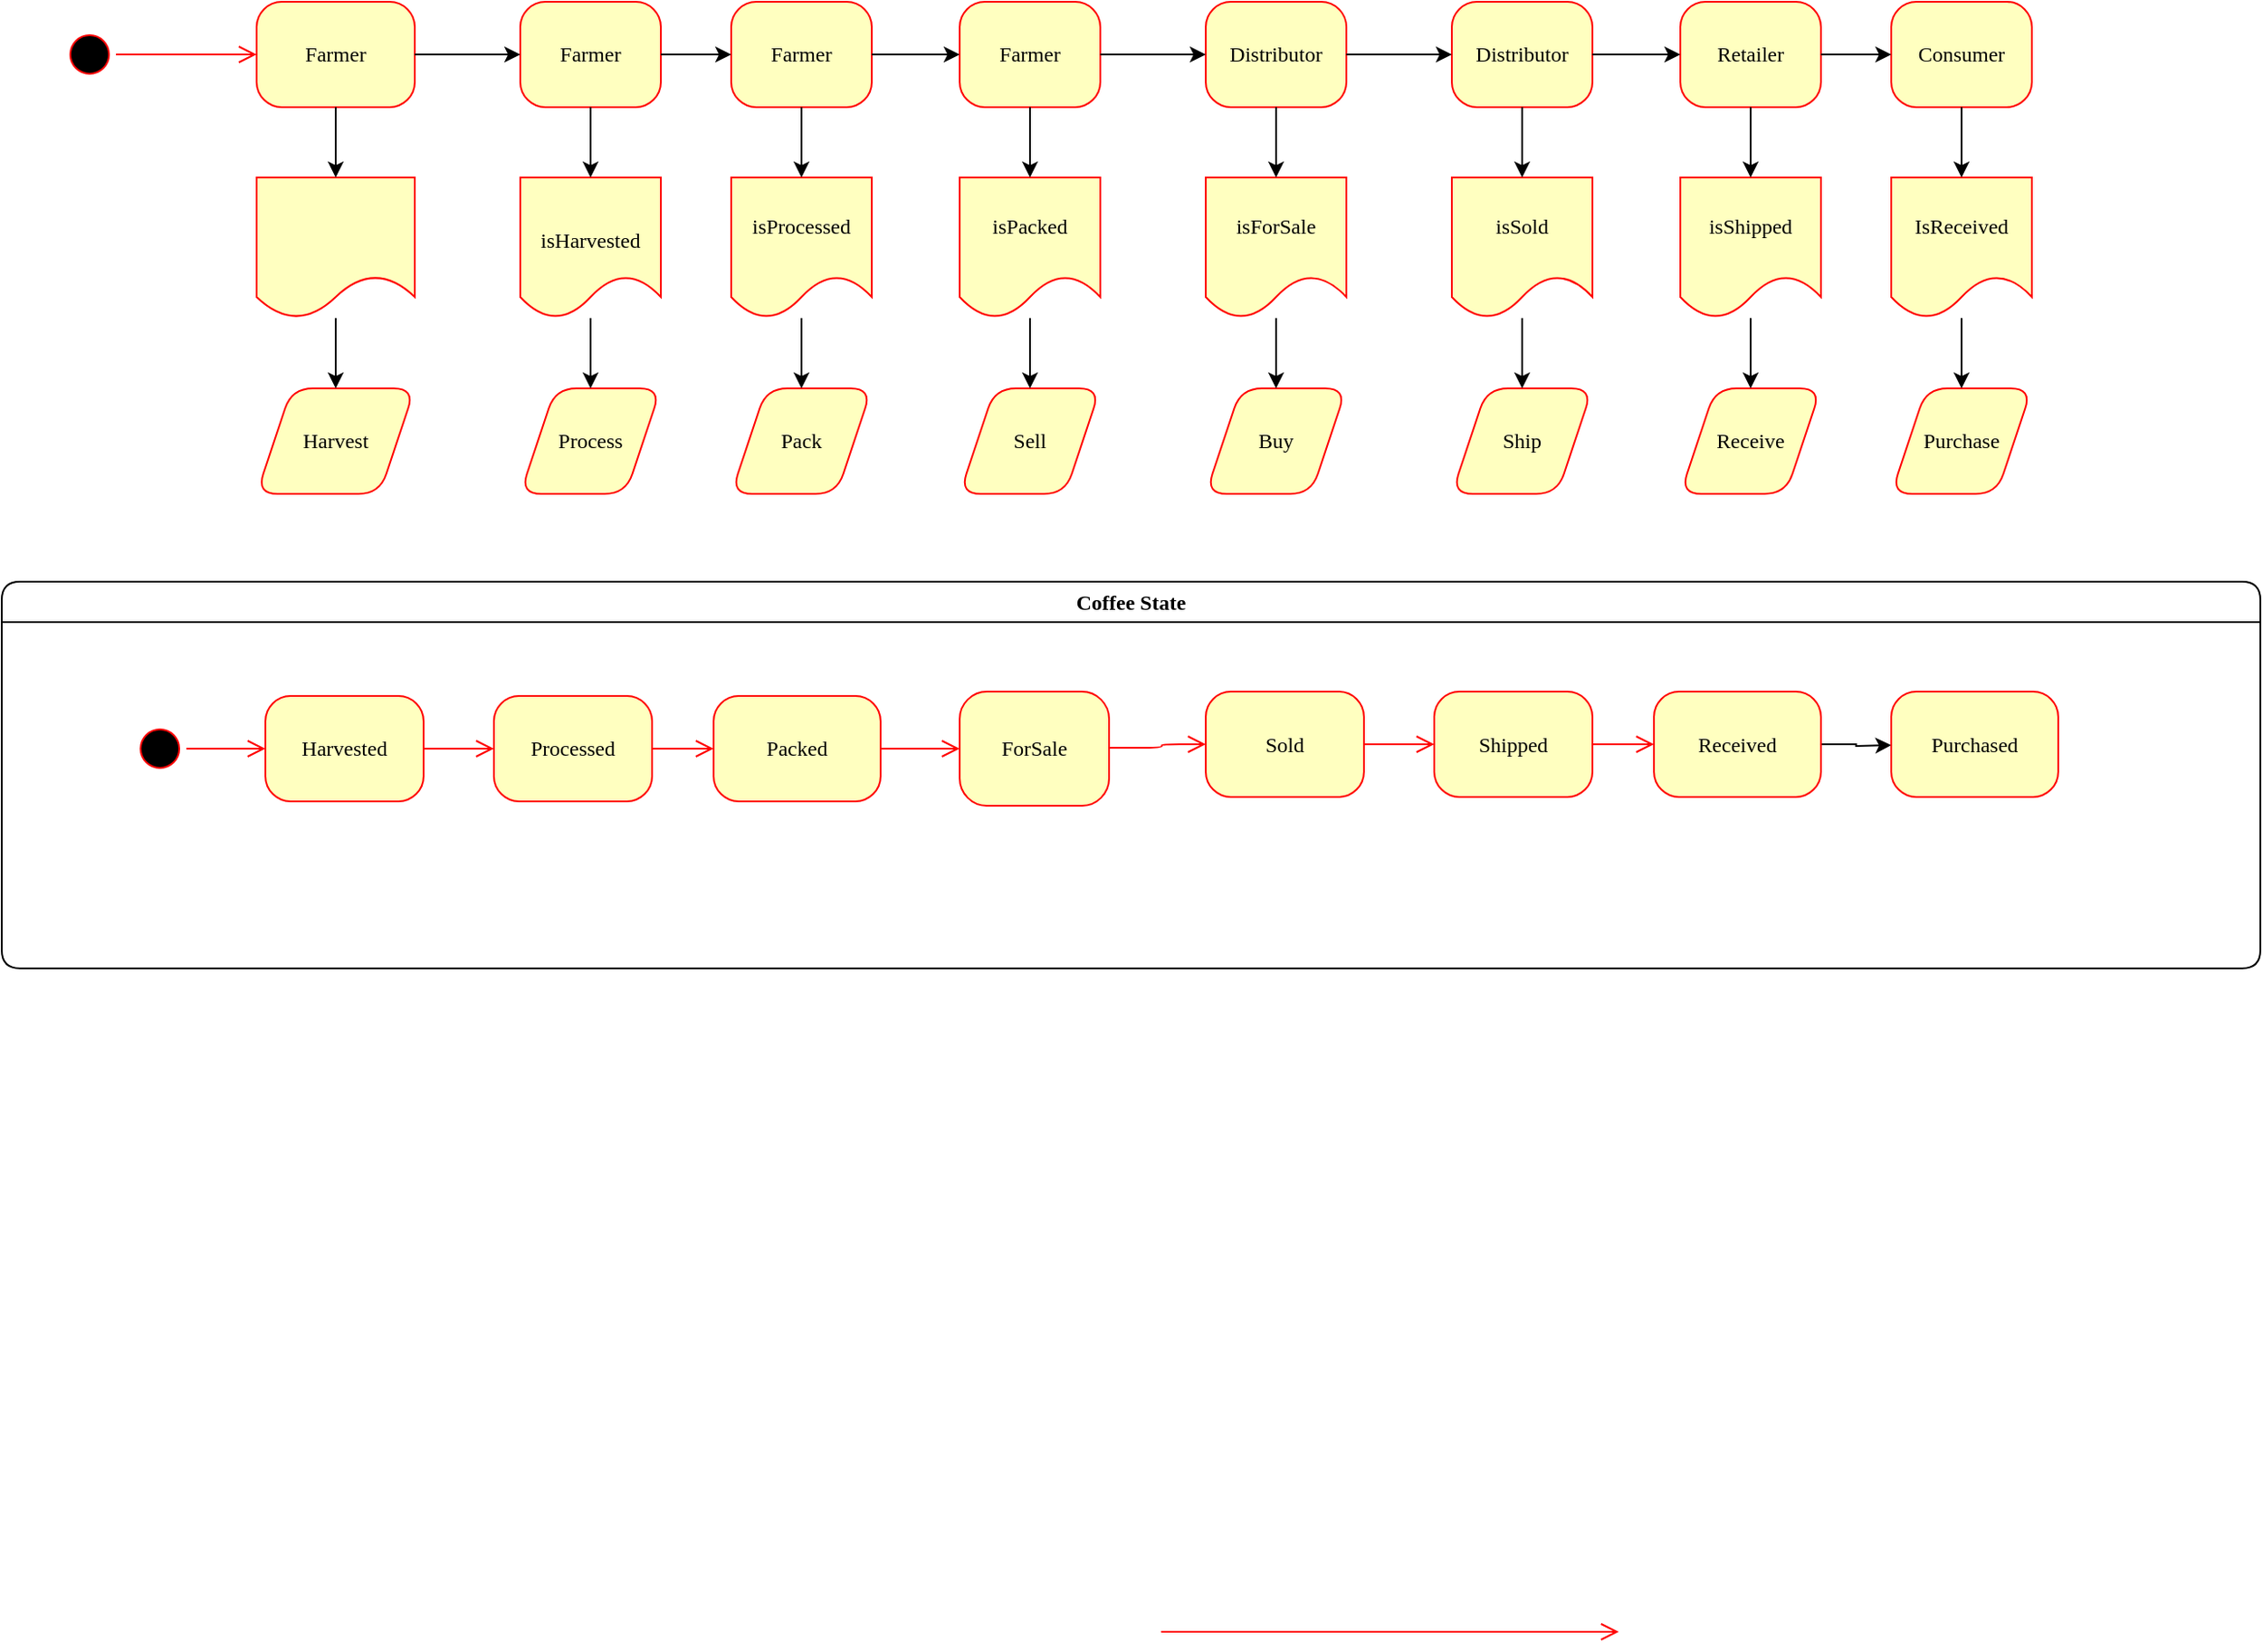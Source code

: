 <mxfile version="14.6.9" type="device"><diagram name="Page-1" id="58cdce13-f638-feb5-8d6f-7d28b1aa9fa0"><mxGraphModel dx="1042" dy="626" grid="1" gridSize="10" guides="1" tooltips="1" connect="1" arrows="1" fold="1" page="1" pageScale="1" pageWidth="1100" pageHeight="850" background="#ffffff" math="0" shadow="0"><root><mxCell id="0"/><mxCell id="1" parent="0"/><mxCell id="382b91b5511bd0f7-1" value="" style="ellipse;html=1;shape=startState;fillColor=#000000;strokeColor=#ff0000;rounded=1;shadow=0;comic=0;labelBackgroundColor=none;fontFamily=Verdana;fontSize=12;fontColor=#000000;align=center;direction=south;" parent="1" vertex="1"><mxGeometry x="130" y="135" width="30" height="30" as="geometry"/></mxCell><mxCell id="2a3bc250acf0617d-7" value="Coffee State" style="swimlane;whiteSpace=wrap;html=1;rounded=1;shadow=0;comic=0;labelBackgroundColor=none;strokeWidth=1;fontFamily=Verdana;fontSize=12;align=center;" parent="1" vertex="1"><mxGeometry x="95" y="450" width="1285" height="220" as="geometry"/></mxCell><mxCell id="3cde6dad864a17aa-10" style="edgeStyle=elbowEdgeStyle;html=1;labelBackgroundColor=none;endArrow=open;endSize=8;strokeColor=#ff0000;fontFamily=Verdana;fontSize=12;align=left;" parent="2a3bc250acf0617d-7" source="382b91b5511bd0f7-8" target="3cde6dad864a17aa-1" edge="1"><mxGeometry relative="1" as="geometry"/></mxCell><mxCell id="382b91b5511bd0f7-8" value="Harvested" style="rounded=1;whiteSpace=wrap;html=1;arcSize=24;fillColor=#ffffc0;strokeColor=#ff0000;shadow=0;comic=0;labelBackgroundColor=none;fontFamily=Verdana;fontSize=12;fontColor=#000000;align=center;" parent="2a3bc250acf0617d-7" vertex="1"><mxGeometry x="150" y="65" width="90" height="60" as="geometry"/></mxCell><mxCell id="3cde6dad864a17aa-9" style="edgeStyle=elbowEdgeStyle;html=1;labelBackgroundColor=none;endArrow=open;endSize=8;strokeColor=#ff0000;fontFamily=Verdana;fontSize=12;align=left;" parent="2a3bc250acf0617d-7" source="2a3bc250acf0617d-3" target="382b91b5511bd0f7-8" edge="1"><mxGeometry relative="1" as="geometry"/></mxCell><mxCell id="2a3bc250acf0617d-3" value="" style="ellipse;html=1;shape=startState;fillColor=#000000;strokeColor=#ff0000;rounded=1;shadow=0;comic=0;labelBackgroundColor=none;fontFamily=Verdana;fontSize=12;fontColor=#000000;align=center;direction=south;" parent="2a3bc250acf0617d-7" vertex="1"><mxGeometry x="75" y="80" width="30" height="30" as="geometry"/></mxCell><mxCell id="3cde6dad864a17aa-11" style="edgeStyle=elbowEdgeStyle;html=1;labelBackgroundColor=none;endArrow=open;endSize=8;strokeColor=#ff0000;fontFamily=Verdana;fontSize=12;align=left;" parent="2a3bc250acf0617d-7" source="3cde6dad864a17aa-1" target="3cde6dad864a17aa-2" edge="1"><mxGeometry relative="1" as="geometry"/></mxCell><mxCell id="3cde6dad864a17aa-1" value="Processed" style="rounded=1;whiteSpace=wrap;html=1;arcSize=24;fillColor=#ffffc0;strokeColor=#ff0000;shadow=0;comic=0;labelBackgroundColor=none;fontFamily=Verdana;fontSize=12;fontColor=#000000;align=center;" parent="2a3bc250acf0617d-7" vertex="1"><mxGeometry x="280" y="65" width="90" height="60" as="geometry"/></mxCell><mxCell id="3cde6dad864a17aa-12" style="edgeStyle=elbowEdgeStyle;html=1;labelBackgroundColor=none;endArrow=open;endSize=8;strokeColor=#ff0000;fontFamily=Verdana;fontSize=12;align=left;" parent="2a3bc250acf0617d-7" source="3cde6dad864a17aa-2" edge="1"><mxGeometry relative="1" as="geometry"><mxPoint x="545" y="95" as="targetPoint"/></mxGeometry></mxCell><mxCell id="3cde6dad864a17aa-2" value="Packed" style="rounded=1;whiteSpace=wrap;html=1;arcSize=24;fillColor=#ffffc0;strokeColor=#ff0000;shadow=0;comic=0;labelBackgroundColor=none;fontFamily=Verdana;fontSize=12;fontColor=#000000;align=center;" parent="2a3bc250acf0617d-7" vertex="1"><mxGeometry x="405" y="65" width="95" height="60" as="geometry"/></mxCell><mxCell id="KyR7N6ISKIhivhMhjho0-1" value="ForSale" style="rounded=1;whiteSpace=wrap;html=1;arcSize=24;fillColor=#ffffc0;strokeColor=#ff0000;shadow=0;comic=0;labelBackgroundColor=none;fontFamily=Verdana;fontSize=12;fontColor=#000000;align=center;" parent="2a3bc250acf0617d-7" vertex="1"><mxGeometry x="545" y="62.5" width="85" height="65" as="geometry"/></mxCell><mxCell id="KyR7N6ISKIhivhMhjho0-5" value="Sold" style="rounded=1;whiteSpace=wrap;html=1;arcSize=24;fillColor=#ffffc0;strokeColor=#ff0000;shadow=0;comic=0;labelBackgroundColor=none;fontFamily=Verdana;fontSize=12;fontColor=#000000;align=center;" parent="2a3bc250acf0617d-7" vertex="1"><mxGeometry x="685" y="62.5" width="90" height="60" as="geometry"/></mxCell><mxCell id="KyR7N6ISKIhivhMhjho0-8" value="Shipped" style="rounded=1;whiteSpace=wrap;html=1;arcSize=24;fillColor=#ffffc0;strokeColor=#ff0000;shadow=0;comic=0;labelBackgroundColor=none;fontFamily=Verdana;fontSize=12;fontColor=#000000;align=center;" parent="2a3bc250acf0617d-7" vertex="1"><mxGeometry x="815" y="62.5" width="90" height="60" as="geometry"/></mxCell><mxCell id="KyR7N6ISKIhivhMhjho0-4" style="edgeStyle=elbowEdgeStyle;html=1;labelBackgroundColor=none;endArrow=open;endSize=8;strokeColor=#ff0000;fontFamily=Verdana;fontSize=12;align=left;" parent="2a3bc250acf0617d-7" source="KyR7N6ISKIhivhMhjho0-5" target="KyR7N6ISKIhivhMhjho0-8" edge="1"><mxGeometry relative="1" as="geometry"/></mxCell><mxCell id="KyR7N6ISKIhivhMhjho0-14" style="edgeStyle=orthogonalEdgeStyle;rounded=0;orthogonalLoop=1;jettySize=auto;html=1;exitX=1;exitY=0.5;exitDx=0;exitDy=0;" parent="2a3bc250acf0617d-7" source="KyR7N6ISKIhivhMhjho0-10" edge="1"><mxGeometry relative="1" as="geometry"><mxPoint x="1075" y="93" as="targetPoint"/></mxGeometry></mxCell><mxCell id="KyR7N6ISKIhivhMhjho0-10" value="Received" style="rounded=1;whiteSpace=wrap;html=1;arcSize=24;fillColor=#ffffc0;strokeColor=#ff0000;shadow=0;comic=0;labelBackgroundColor=none;fontFamily=Verdana;fontSize=12;fontColor=#000000;align=center;" parent="2a3bc250acf0617d-7" vertex="1"><mxGeometry x="940" y="62.5" width="95" height="60" as="geometry"/></mxCell><mxCell id="KyR7N6ISKIhivhMhjho0-7" style="edgeStyle=elbowEdgeStyle;html=1;labelBackgroundColor=none;endArrow=open;endSize=8;strokeColor=#ff0000;fontFamily=Verdana;fontSize=12;align=left;" parent="2a3bc250acf0617d-7" source="KyR7N6ISKIhivhMhjho0-8" target="KyR7N6ISKIhivhMhjho0-10" edge="1"><mxGeometry relative="1" as="geometry"/></mxCell><mxCell id="KyR7N6ISKIhivhMhjho0-12" style="edgeStyle=elbowEdgeStyle;html=1;labelBackgroundColor=none;endArrow=open;endSize=8;strokeColor=#ff0000;fontFamily=Verdana;fontSize=12;align=left;entryX=0;entryY=0.5;entryDx=0;entryDy=0;" parent="2a3bc250acf0617d-7" target="KyR7N6ISKIhivhMhjho0-5" edge="1"><mxGeometry relative="1" as="geometry"><mxPoint x="630" y="94.5" as="sourcePoint"/><mxPoint x="675" y="94.5" as="targetPoint"/><Array as="points"><mxPoint x="660" y="-45.5"/></Array></mxGeometry></mxCell><mxCell id="KyR7N6ISKIhivhMhjho0-13" style="edgeStyle=elbowEdgeStyle;html=1;labelBackgroundColor=none;endArrow=open;endSize=8;strokeColor=#ff0000;fontFamily=Verdana;fontSize=12;align=left;" parent="2a3bc250acf0617d-7" edge="1"><mxGeometry relative="1" as="geometry"><mxPoint x="880" y="597.5" as="sourcePoint"/><mxPoint x="920" y="597.5" as="targetPoint"/><Array as="points"><mxPoint x="655" y="95"/></Array></mxGeometry></mxCell><mxCell id="GxZil2pKTyynv6bOE1Kj-51" value="Purchased" style="rounded=1;whiteSpace=wrap;html=1;arcSize=24;fillColor=#ffffc0;strokeColor=#ff0000;shadow=0;comic=0;labelBackgroundColor=none;fontFamily=Verdana;fontSize=12;fontColor=#000000;align=center;" vertex="1" parent="2a3bc250acf0617d-7"><mxGeometry x="1075" y="62.5" width="95" height="60" as="geometry"/></mxCell><mxCell id="2a3bc250acf0617d-9" style="edgeStyle=orthogonalEdgeStyle;html=1;labelBackgroundColor=none;endArrow=open;endSize=8;strokeColor=#ff0000;fontFamily=Verdana;fontSize=12;align=left;" parent="1" source="382b91b5511bd0f7-1" target="382b91b5511bd0f7-6" edge="1"><mxGeometry relative="1" as="geometry"/></mxCell><mxCell id="GxZil2pKTyynv6bOE1Kj-7" value="" style="group" vertex="1" connectable="0" parent="1"><mxGeometry x="240" y="120" width="90" height="280" as="geometry"/></mxCell><mxCell id="382b91b5511bd0f7-6" value="Farmer" style="rounded=1;whiteSpace=wrap;html=1;arcSize=24;fillColor=#ffffc0;strokeColor=#ff0000;shadow=0;comic=0;labelBackgroundColor=none;fontFamily=Verdana;fontSize=12;fontColor=#000000;align=center;" parent="GxZil2pKTyynv6bOE1Kj-7" vertex="1"><mxGeometry width="90" height="60" as="geometry"/></mxCell><mxCell id="GxZil2pKTyynv6bOE1Kj-1" value="" style="shape=document;whiteSpace=wrap;html=1;boundedLbl=1;rounded=1;shadow=0;fontFamily=Verdana;strokeColor=#ff0000;fillColor=#ffffc0;arcSize=24;comic=0;" vertex="1" parent="GxZil2pKTyynv6bOE1Kj-7"><mxGeometry y="100" width="90" height="80" as="geometry"/></mxCell><mxCell id="GxZil2pKTyynv6bOE1Kj-2" value="" style="edgeStyle=orthogonalEdgeStyle;rounded=0;orthogonalLoop=1;jettySize=auto;html=1;" edge="1" parent="GxZil2pKTyynv6bOE1Kj-7" source="382b91b5511bd0f7-6" target="GxZil2pKTyynv6bOE1Kj-1"><mxGeometry relative="1" as="geometry"/></mxCell><mxCell id="GxZil2pKTyynv6bOE1Kj-3" value="Harvest" style="shape=parallelogram;perimeter=parallelogramPerimeter;whiteSpace=wrap;html=1;fixedSize=1;rounded=1;shadow=0;fontFamily=Verdana;strokeColor=#ff0000;fillColor=#ffffc0;arcSize=24;comic=0;" vertex="1" parent="GxZil2pKTyynv6bOE1Kj-7"><mxGeometry y="220" width="90" height="60" as="geometry"/></mxCell><mxCell id="GxZil2pKTyynv6bOE1Kj-4" value="" style="edgeStyle=orthogonalEdgeStyle;rounded=0;orthogonalLoop=1;jettySize=auto;html=1;" edge="1" parent="GxZil2pKTyynv6bOE1Kj-7" source="GxZil2pKTyynv6bOE1Kj-1" target="GxZil2pKTyynv6bOE1Kj-3"><mxGeometry relative="1" as="geometry"/></mxCell><mxCell id="GxZil2pKTyynv6bOE1Kj-8" value="" style="group" vertex="1" connectable="0" parent="1"><mxGeometry x="390" y="120" width="80" height="280" as="geometry"/></mxCell><mxCell id="GxZil2pKTyynv6bOE1Kj-9" value="Farmer" style="rounded=1;whiteSpace=wrap;html=1;arcSize=24;fillColor=#ffffc0;strokeColor=#ff0000;shadow=0;comic=0;labelBackgroundColor=none;fontFamily=Verdana;fontSize=12;fontColor=#000000;align=center;" vertex="1" parent="GxZil2pKTyynv6bOE1Kj-8"><mxGeometry width="80" height="60" as="geometry"/></mxCell><mxCell id="GxZil2pKTyynv6bOE1Kj-10" value="&lt;br&gt;isHarvested" style="shape=document;whiteSpace=wrap;html=1;boundedLbl=1;rounded=1;shadow=0;fontFamily=Verdana;strokeColor=#ff0000;fillColor=#ffffc0;arcSize=24;comic=0;" vertex="1" parent="GxZil2pKTyynv6bOE1Kj-8"><mxGeometry y="100" width="80" height="80" as="geometry"/></mxCell><mxCell id="GxZil2pKTyynv6bOE1Kj-11" value="" style="edgeStyle=orthogonalEdgeStyle;rounded=0;orthogonalLoop=1;jettySize=auto;html=1;" edge="1" parent="GxZil2pKTyynv6bOE1Kj-8" source="GxZil2pKTyynv6bOE1Kj-9" target="GxZil2pKTyynv6bOE1Kj-10"><mxGeometry relative="1" as="geometry"/></mxCell><mxCell id="GxZil2pKTyynv6bOE1Kj-12" value="Process" style="shape=parallelogram;perimeter=parallelogramPerimeter;whiteSpace=wrap;html=1;fixedSize=1;rounded=1;shadow=0;fontFamily=Verdana;strokeColor=#ff0000;fillColor=#ffffc0;arcSize=24;comic=0;" vertex="1" parent="GxZil2pKTyynv6bOE1Kj-8"><mxGeometry y="220" width="80" height="60" as="geometry"/></mxCell><mxCell id="GxZil2pKTyynv6bOE1Kj-13" value="" style="edgeStyle=orthogonalEdgeStyle;rounded=0;orthogonalLoop=1;jettySize=auto;html=1;" edge="1" parent="GxZil2pKTyynv6bOE1Kj-8" source="GxZil2pKTyynv6bOE1Kj-10" target="GxZil2pKTyynv6bOE1Kj-12"><mxGeometry relative="1" as="geometry"/></mxCell><mxCell id="GxZil2pKTyynv6bOE1Kj-14" value="" style="group" vertex="1" connectable="0" parent="1"><mxGeometry x="510" y="120" width="80" height="280" as="geometry"/></mxCell><mxCell id="GxZil2pKTyynv6bOE1Kj-15" value="Farmer" style="rounded=1;whiteSpace=wrap;html=1;arcSize=24;fillColor=#ffffc0;strokeColor=#ff0000;shadow=0;comic=0;labelBackgroundColor=none;fontFamily=Verdana;fontSize=12;fontColor=#000000;align=center;" vertex="1" parent="GxZil2pKTyynv6bOE1Kj-14"><mxGeometry width="80" height="60" as="geometry"/></mxCell><mxCell id="GxZil2pKTyynv6bOE1Kj-16" value="isProcessed" style="shape=document;whiteSpace=wrap;html=1;boundedLbl=1;rounded=1;shadow=0;fontFamily=Verdana;strokeColor=#ff0000;fillColor=#ffffc0;arcSize=24;comic=0;" vertex="1" parent="GxZil2pKTyynv6bOE1Kj-14"><mxGeometry y="100" width="80" height="80" as="geometry"/></mxCell><mxCell id="GxZil2pKTyynv6bOE1Kj-17" value="" style="edgeStyle=orthogonalEdgeStyle;rounded=0;orthogonalLoop=1;jettySize=auto;html=1;" edge="1" parent="GxZil2pKTyynv6bOE1Kj-14" source="GxZil2pKTyynv6bOE1Kj-15" target="GxZil2pKTyynv6bOE1Kj-16"><mxGeometry relative="1" as="geometry"/></mxCell><mxCell id="GxZil2pKTyynv6bOE1Kj-18" value="Pack" style="shape=parallelogram;perimeter=parallelogramPerimeter;whiteSpace=wrap;html=1;fixedSize=1;rounded=1;shadow=0;fontFamily=Verdana;strokeColor=#ff0000;fillColor=#ffffc0;arcSize=24;comic=0;" vertex="1" parent="GxZil2pKTyynv6bOE1Kj-14"><mxGeometry y="220" width="80" height="60" as="geometry"/></mxCell><mxCell id="GxZil2pKTyynv6bOE1Kj-19" value="" style="edgeStyle=orthogonalEdgeStyle;rounded=0;orthogonalLoop=1;jettySize=auto;html=1;" edge="1" parent="GxZil2pKTyynv6bOE1Kj-14" source="GxZil2pKTyynv6bOE1Kj-16" target="GxZil2pKTyynv6bOE1Kj-18"><mxGeometry relative="1" as="geometry"/></mxCell><mxCell id="GxZil2pKTyynv6bOE1Kj-20" value="" style="group" vertex="1" connectable="0" parent="1"><mxGeometry x="640" y="120" width="80" height="280" as="geometry"/></mxCell><mxCell id="GxZil2pKTyynv6bOE1Kj-21" value="Farmer" style="rounded=1;whiteSpace=wrap;html=1;arcSize=24;fillColor=#ffffc0;strokeColor=#ff0000;shadow=0;comic=0;labelBackgroundColor=none;fontFamily=Verdana;fontSize=12;fontColor=#000000;align=center;" vertex="1" parent="GxZil2pKTyynv6bOE1Kj-20"><mxGeometry width="80" height="60" as="geometry"/></mxCell><mxCell id="GxZil2pKTyynv6bOE1Kj-22" value="isPacked" style="shape=document;whiteSpace=wrap;html=1;boundedLbl=1;rounded=1;shadow=0;fontFamily=Verdana;strokeColor=#ff0000;fillColor=#ffffc0;arcSize=24;comic=0;" vertex="1" parent="GxZil2pKTyynv6bOE1Kj-20"><mxGeometry y="100" width="80" height="80" as="geometry"/></mxCell><mxCell id="GxZil2pKTyynv6bOE1Kj-23" value="" style="edgeStyle=orthogonalEdgeStyle;rounded=0;orthogonalLoop=1;jettySize=auto;html=1;" edge="1" parent="GxZil2pKTyynv6bOE1Kj-20" source="GxZil2pKTyynv6bOE1Kj-21" target="GxZil2pKTyynv6bOE1Kj-22"><mxGeometry relative="1" as="geometry"/></mxCell><mxCell id="GxZil2pKTyynv6bOE1Kj-24" value="Sell" style="shape=parallelogram;perimeter=parallelogramPerimeter;whiteSpace=wrap;html=1;fixedSize=1;rounded=1;shadow=0;fontFamily=Verdana;strokeColor=#ff0000;fillColor=#ffffc0;arcSize=24;comic=0;" vertex="1" parent="GxZil2pKTyynv6bOE1Kj-20"><mxGeometry y="220" width="80" height="60" as="geometry"/></mxCell><mxCell id="GxZil2pKTyynv6bOE1Kj-25" value="" style="edgeStyle=orthogonalEdgeStyle;rounded=0;orthogonalLoop=1;jettySize=auto;html=1;" edge="1" parent="GxZil2pKTyynv6bOE1Kj-20" source="GxZil2pKTyynv6bOE1Kj-22" target="GxZil2pKTyynv6bOE1Kj-24"><mxGeometry relative="1" as="geometry"/></mxCell><mxCell id="GxZil2pKTyynv6bOE1Kj-26" value="" style="group" vertex="1" connectable="0" parent="1"><mxGeometry x="780" y="120" width="80" height="280" as="geometry"/></mxCell><mxCell id="GxZil2pKTyynv6bOE1Kj-27" value="Distributor" style="rounded=1;whiteSpace=wrap;html=1;arcSize=24;fillColor=#ffffc0;strokeColor=#ff0000;shadow=0;comic=0;labelBackgroundColor=none;fontFamily=Verdana;fontSize=12;fontColor=#000000;align=center;" vertex="1" parent="GxZil2pKTyynv6bOE1Kj-26"><mxGeometry width="80" height="60" as="geometry"/></mxCell><mxCell id="GxZil2pKTyynv6bOE1Kj-28" value="isForSale" style="shape=document;whiteSpace=wrap;html=1;boundedLbl=1;rounded=1;shadow=0;fontFamily=Verdana;strokeColor=#ff0000;fillColor=#ffffc0;arcSize=24;comic=0;" vertex="1" parent="GxZil2pKTyynv6bOE1Kj-26"><mxGeometry y="100" width="80" height="80" as="geometry"/></mxCell><mxCell id="GxZil2pKTyynv6bOE1Kj-29" value="" style="edgeStyle=orthogonalEdgeStyle;rounded=0;orthogonalLoop=1;jettySize=auto;html=1;" edge="1" parent="GxZil2pKTyynv6bOE1Kj-26" source="GxZil2pKTyynv6bOE1Kj-27" target="GxZil2pKTyynv6bOE1Kj-28"><mxGeometry relative="1" as="geometry"/></mxCell><mxCell id="GxZil2pKTyynv6bOE1Kj-30" value="Buy" style="shape=parallelogram;perimeter=parallelogramPerimeter;whiteSpace=wrap;html=1;fixedSize=1;rounded=1;shadow=0;fontFamily=Verdana;strokeColor=#ff0000;fillColor=#ffffc0;arcSize=24;comic=0;" vertex="1" parent="GxZil2pKTyynv6bOE1Kj-26"><mxGeometry y="220" width="80" height="60" as="geometry"/></mxCell><mxCell id="GxZil2pKTyynv6bOE1Kj-31" value="" style="edgeStyle=orthogonalEdgeStyle;rounded=0;orthogonalLoop=1;jettySize=auto;html=1;" edge="1" parent="GxZil2pKTyynv6bOE1Kj-26" source="GxZil2pKTyynv6bOE1Kj-28" target="GxZil2pKTyynv6bOE1Kj-30"><mxGeometry relative="1" as="geometry"/></mxCell><mxCell id="GxZil2pKTyynv6bOE1Kj-32" value="" style="group" vertex="1" connectable="0" parent="1"><mxGeometry x="920" y="120" width="80" height="280" as="geometry"/></mxCell><mxCell id="GxZil2pKTyynv6bOE1Kj-33" value="Distributor" style="rounded=1;whiteSpace=wrap;html=1;arcSize=24;fillColor=#ffffc0;strokeColor=#ff0000;shadow=0;comic=0;labelBackgroundColor=none;fontFamily=Verdana;fontSize=12;fontColor=#000000;align=center;" vertex="1" parent="GxZil2pKTyynv6bOE1Kj-32"><mxGeometry width="80" height="60" as="geometry"/></mxCell><mxCell id="GxZil2pKTyynv6bOE1Kj-34" value="isSold" style="shape=document;whiteSpace=wrap;html=1;boundedLbl=1;rounded=1;shadow=0;fontFamily=Verdana;strokeColor=#ff0000;fillColor=#ffffc0;arcSize=24;comic=0;" vertex="1" parent="GxZil2pKTyynv6bOE1Kj-32"><mxGeometry y="100" width="80" height="80" as="geometry"/></mxCell><mxCell id="GxZil2pKTyynv6bOE1Kj-35" value="" style="edgeStyle=orthogonalEdgeStyle;rounded=0;orthogonalLoop=1;jettySize=auto;html=1;" edge="1" parent="GxZil2pKTyynv6bOE1Kj-32" source="GxZil2pKTyynv6bOE1Kj-33" target="GxZil2pKTyynv6bOE1Kj-34"><mxGeometry relative="1" as="geometry"/></mxCell><mxCell id="GxZil2pKTyynv6bOE1Kj-36" value="Ship" style="shape=parallelogram;perimeter=parallelogramPerimeter;whiteSpace=wrap;html=1;fixedSize=1;rounded=1;shadow=0;fontFamily=Verdana;strokeColor=#ff0000;fillColor=#ffffc0;arcSize=24;comic=0;" vertex="1" parent="GxZil2pKTyynv6bOE1Kj-32"><mxGeometry y="220" width="80" height="60" as="geometry"/></mxCell><mxCell id="GxZil2pKTyynv6bOE1Kj-37" value="" style="edgeStyle=orthogonalEdgeStyle;rounded=0;orthogonalLoop=1;jettySize=auto;html=1;" edge="1" parent="GxZil2pKTyynv6bOE1Kj-32" source="GxZil2pKTyynv6bOE1Kj-34" target="GxZil2pKTyynv6bOE1Kj-36"><mxGeometry relative="1" as="geometry"/></mxCell><mxCell id="GxZil2pKTyynv6bOE1Kj-38" value="" style="group" vertex="1" connectable="0" parent="1"><mxGeometry x="1050" y="120" width="80" height="280" as="geometry"/></mxCell><mxCell id="GxZil2pKTyynv6bOE1Kj-39" value="Retailer" style="rounded=1;whiteSpace=wrap;html=1;arcSize=24;fillColor=#ffffc0;strokeColor=#ff0000;shadow=0;comic=0;labelBackgroundColor=none;fontFamily=Verdana;fontSize=12;fontColor=#000000;align=center;" vertex="1" parent="GxZil2pKTyynv6bOE1Kj-38"><mxGeometry width="80" height="60" as="geometry"/></mxCell><mxCell id="GxZil2pKTyynv6bOE1Kj-40" value="isShipped" style="shape=document;whiteSpace=wrap;html=1;boundedLbl=1;rounded=1;shadow=0;fontFamily=Verdana;strokeColor=#ff0000;fillColor=#ffffc0;arcSize=24;comic=0;" vertex="1" parent="GxZil2pKTyynv6bOE1Kj-38"><mxGeometry y="100" width="80" height="80" as="geometry"/></mxCell><mxCell id="GxZil2pKTyynv6bOE1Kj-41" value="" style="edgeStyle=orthogonalEdgeStyle;rounded=0;orthogonalLoop=1;jettySize=auto;html=1;" edge="1" parent="GxZil2pKTyynv6bOE1Kj-38" source="GxZil2pKTyynv6bOE1Kj-39" target="GxZil2pKTyynv6bOE1Kj-40"><mxGeometry relative="1" as="geometry"/></mxCell><mxCell id="GxZil2pKTyynv6bOE1Kj-42" value="Receive" style="shape=parallelogram;perimeter=parallelogramPerimeter;whiteSpace=wrap;html=1;fixedSize=1;rounded=1;shadow=0;fontFamily=Verdana;strokeColor=#ff0000;fillColor=#ffffc0;arcSize=24;comic=0;" vertex="1" parent="GxZil2pKTyynv6bOE1Kj-38"><mxGeometry y="220" width="80" height="60" as="geometry"/></mxCell><mxCell id="GxZil2pKTyynv6bOE1Kj-43" value="" style="edgeStyle=orthogonalEdgeStyle;rounded=0;orthogonalLoop=1;jettySize=auto;html=1;" edge="1" parent="GxZil2pKTyynv6bOE1Kj-38" source="GxZil2pKTyynv6bOE1Kj-40" target="GxZil2pKTyynv6bOE1Kj-42"><mxGeometry relative="1" as="geometry"/></mxCell><mxCell id="GxZil2pKTyynv6bOE1Kj-45" value="" style="group" vertex="1" connectable="0" parent="1"><mxGeometry x="1170" y="120" width="80" height="280" as="geometry"/></mxCell><mxCell id="GxZil2pKTyynv6bOE1Kj-46" value="Consumer" style="rounded=1;whiteSpace=wrap;html=1;arcSize=24;fillColor=#ffffc0;strokeColor=#ff0000;shadow=0;comic=0;labelBackgroundColor=none;fontFamily=Verdana;fontSize=12;fontColor=#000000;align=center;" vertex="1" parent="GxZil2pKTyynv6bOE1Kj-45"><mxGeometry width="80" height="60" as="geometry"/></mxCell><mxCell id="GxZil2pKTyynv6bOE1Kj-47" value="IsReceived" style="shape=document;whiteSpace=wrap;html=1;boundedLbl=1;rounded=1;shadow=0;fontFamily=Verdana;strokeColor=#ff0000;fillColor=#ffffc0;arcSize=24;comic=0;" vertex="1" parent="GxZil2pKTyynv6bOE1Kj-45"><mxGeometry y="100" width="80" height="80" as="geometry"/></mxCell><mxCell id="GxZil2pKTyynv6bOE1Kj-48" value="" style="edgeStyle=orthogonalEdgeStyle;rounded=0;orthogonalLoop=1;jettySize=auto;html=1;" edge="1" parent="GxZil2pKTyynv6bOE1Kj-45" source="GxZil2pKTyynv6bOE1Kj-46" target="GxZil2pKTyynv6bOE1Kj-47"><mxGeometry relative="1" as="geometry"/></mxCell><mxCell id="GxZil2pKTyynv6bOE1Kj-49" value="Purchase" style="shape=parallelogram;perimeter=parallelogramPerimeter;whiteSpace=wrap;html=1;fixedSize=1;rounded=1;shadow=0;fontFamily=Verdana;strokeColor=#ff0000;fillColor=#ffffc0;arcSize=24;comic=0;" vertex="1" parent="GxZil2pKTyynv6bOE1Kj-45"><mxGeometry y="220" width="80" height="60" as="geometry"/></mxCell><mxCell id="GxZil2pKTyynv6bOE1Kj-50" value="" style="edgeStyle=orthogonalEdgeStyle;rounded=0;orthogonalLoop=1;jettySize=auto;html=1;" edge="1" parent="GxZil2pKTyynv6bOE1Kj-45" source="GxZil2pKTyynv6bOE1Kj-47" target="GxZil2pKTyynv6bOE1Kj-49"><mxGeometry relative="1" as="geometry"/></mxCell><mxCell id="GxZil2pKTyynv6bOE1Kj-52" style="edgeStyle=orthogonalEdgeStyle;rounded=0;orthogonalLoop=1;jettySize=auto;html=1;exitX=1;exitY=0.5;exitDx=0;exitDy=0;entryX=0;entryY=0.5;entryDx=0;entryDy=0;" edge="1" parent="1" source="382b91b5511bd0f7-6" target="GxZil2pKTyynv6bOE1Kj-9"><mxGeometry relative="1" as="geometry"/></mxCell><mxCell id="GxZil2pKTyynv6bOE1Kj-53" style="edgeStyle=orthogonalEdgeStyle;rounded=0;orthogonalLoop=1;jettySize=auto;html=1;exitX=1;exitY=0.5;exitDx=0;exitDy=0;entryX=0;entryY=0.5;entryDx=0;entryDy=0;" edge="1" parent="1" source="GxZil2pKTyynv6bOE1Kj-9" target="GxZil2pKTyynv6bOE1Kj-15"><mxGeometry relative="1" as="geometry"/></mxCell><mxCell id="GxZil2pKTyynv6bOE1Kj-54" style="edgeStyle=orthogonalEdgeStyle;rounded=0;orthogonalLoop=1;jettySize=auto;html=1;exitX=1;exitY=0.5;exitDx=0;exitDy=0;" edge="1" parent="1" source="GxZil2pKTyynv6bOE1Kj-15" target="GxZil2pKTyynv6bOE1Kj-21"><mxGeometry relative="1" as="geometry"/></mxCell><mxCell id="GxZil2pKTyynv6bOE1Kj-55" style="edgeStyle=orthogonalEdgeStyle;rounded=0;orthogonalLoop=1;jettySize=auto;html=1;exitX=1;exitY=0.5;exitDx=0;exitDy=0;entryX=0;entryY=0.5;entryDx=0;entryDy=0;" edge="1" parent="1" source="GxZil2pKTyynv6bOE1Kj-21" target="GxZil2pKTyynv6bOE1Kj-27"><mxGeometry relative="1" as="geometry"/></mxCell><mxCell id="GxZil2pKTyynv6bOE1Kj-56" style="edgeStyle=orthogonalEdgeStyle;rounded=0;orthogonalLoop=1;jettySize=auto;html=1;exitX=1;exitY=0.5;exitDx=0;exitDy=0;entryX=0;entryY=0.5;entryDx=0;entryDy=0;" edge="1" parent="1" source="GxZil2pKTyynv6bOE1Kj-27" target="GxZil2pKTyynv6bOE1Kj-33"><mxGeometry relative="1" as="geometry"/></mxCell><mxCell id="GxZil2pKTyynv6bOE1Kj-57" style="edgeStyle=orthogonalEdgeStyle;rounded=0;orthogonalLoop=1;jettySize=auto;html=1;exitX=1;exitY=0.5;exitDx=0;exitDy=0;entryX=0;entryY=0.5;entryDx=0;entryDy=0;" edge="1" parent="1" source="GxZil2pKTyynv6bOE1Kj-33" target="GxZil2pKTyynv6bOE1Kj-39"><mxGeometry relative="1" as="geometry"/></mxCell><mxCell id="GxZil2pKTyynv6bOE1Kj-58" style="edgeStyle=orthogonalEdgeStyle;rounded=0;orthogonalLoop=1;jettySize=auto;html=1;exitX=1;exitY=0.5;exitDx=0;exitDy=0;entryX=0;entryY=0.5;entryDx=0;entryDy=0;" edge="1" parent="1" source="GxZil2pKTyynv6bOE1Kj-39" target="GxZil2pKTyynv6bOE1Kj-46"><mxGeometry relative="1" as="geometry"/></mxCell></root></mxGraphModel></diagram></mxfile>